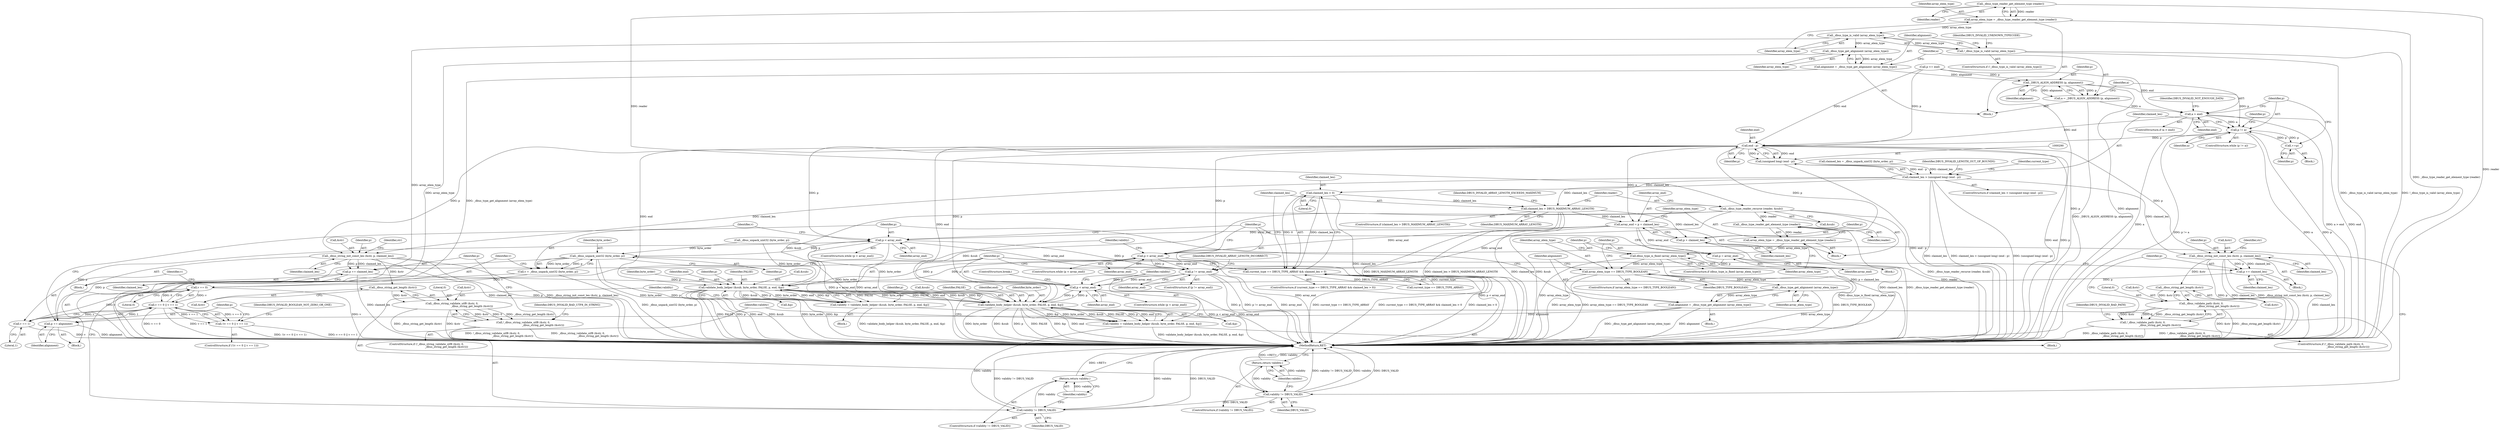 digraph "0_dbus_7d65a3a6ed8815e34a99c680ac3869fde49dbbd4@API" {
"1000248" [label="(Call,_dbus_type_reader_get_element_type (reader))"];
"1000246" [label="(Call,array_elem_type = _dbus_type_reader_get_element_type (reader))"];
"1000252" [label="(Call,_dbus_type_is_valid (array_elem_type))"];
"1000251" [label="(Call,!_dbus_type_is_valid (array_elem_type))"];
"1000259" [label="(Call,_dbus_type_get_alignment (array_elem_type))"];
"1000257" [label="(Call,alignment = _dbus_type_get_alignment (array_elem_type))"];
"1000263" [label="(Call,_DBUS_ALIGN_ADDRESS (p, alignment))"];
"1000261" [label="(Call,a = _DBUS_ALIGN_ADDRESS (p, alignment))"];
"1000267" [label="(Call,a > end)"];
"1000273" [label="(Call,p != a)"];
"1000284" [label="(Call,++p)"];
"1000291" [label="(Call,end - p)"];
"1000289" [label="(Call,(unsigned long) (end - p))"];
"1000287" [label="(Call,claimed_len > (unsigned long) (end - p))"];
"1000302" [label="(Call,_dbus_string_init_const_len (&str, p, claimed_len))"];
"1000313" [label="(Call,_dbus_string_get_length (&str))"];
"1000309" [label="(Call,_dbus_validate_path (&str, 0,\n                                          _dbus_string_get_length (&str)))"];
"1000308" [label="(Call,!_dbus_validate_path (&str, 0,\n                                          _dbus_string_get_length (&str)))"];
"1000318" [label="(Call,p += claimed_len)"];
"1000455" [label="(Call,p < array_end)"];
"1000461" [label="(Call,validate_body_helper (&sub, byte_order, FALSE, p, end, &p))"];
"1000459" [label="(Call,validity = validate_body_helper (&sub, byte_order, FALSE, p, end, &p))"];
"1000471" [label="(Call,validity != DBUS_VALID)"];
"1000474" [label="(Return,return validity;)"];
"1000328" [label="(Call,_dbus_string_init_const_len (&str, p, claimed_len))"];
"1000339" [label="(Call,_dbus_string_get_length (&str))"];
"1000335" [label="(Call,_dbus_string_validate_utf8 (&str, 0,\n                                                 _dbus_string_get_length (&str)))"];
"1000334" [label="(Call,!_dbus_string_validate_utf8 (&str, 0,\n                                                 _dbus_string_get_length (&str)))"];
"1000344" [label="(Call,p += claimed_len)"];
"1000353" [label="(Call,claimed_len > 0)"];
"1000349" [label="(Call,current_type == DBUS_TYPE_ARRAY && claimed_len > 0)"];
"1000362" [label="(Call,claimed_len > DBUS_MAXIMUM_ARRAY_LENGTH)"];
"1000371" [label="(Call,array_end = p + claimed_len)"];
"1000395" [label="(Call,p < array_end)"];
"1000401" [label="(Call,_dbus_unpack_uint32 (byte_order, p))"];
"1000399" [label="(Call,v = _dbus_unpack_uint32 (byte_order, p))"];
"1000407" [label="(Call,v == 0)"];
"1000406" [label="(Call,v == 0 || v == 1)"];
"1000405" [label="(Call,!(v == 0 || v == 1))"];
"1000410" [label="(Call,v == 1)"];
"1000415" [label="(Call,p += alignment)"];
"1000448" [label="(Call,p != array_end)"];
"1000420" [label="(Call,p = array_end)"];
"1000426" [label="(Call,p < array_end)"];
"1000432" [label="(Call,validate_body_helper (&sub, byte_order, FALSE, p, end, &p))"];
"1000430" [label="(Call,validity = validate_body_helper (&sub, byte_order, FALSE, p, end, &p))"];
"1000442" [label="(Call,validity != DBUS_VALID)"];
"1000445" [label="(Return,return validity;)"];
"1000373" [label="(Call,p + claimed_len)"];
"1000367" [label="(Call,_dbus_type_reader_recurse (reader, &sub))"];
"1000378" [label="(Call,_dbus_type_reader_get_element_type (reader))"];
"1000376" [label="(Call,array_elem_type = _dbus_type_reader_get_element_type (reader))"];
"1000381" [label="(Call,dbus_type_is_fixed (array_elem_type))"];
"1000385" [label="(Call,array_elem_type == DBUS_TYPE_BOOLEAN)"];
"1000392" [label="(Call,_dbus_type_get_alignment (array_elem_type))"];
"1000390" [label="(Call,alignment = _dbus_type_get_alignment (array_elem_type))"];
"1000449" [label="(Identifier,p)"];
"1000350" [label="(Call,current_type == DBUS_TYPE_ARRAY)"];
"1000416" [label="(Identifier,p)"];
"1000295" [label="(Identifier,DBUS_INVALID_LENGTH_OUT_OF_BOUNDS)"];
"1000305" [label="(Identifier,p)"];
"1000441" [label="(ControlStructure,if (validity != DBUS_VALID))"];
"1000454" [label="(ControlStructure,while (p < array_end))"];
"1000407" [label="(Call,v == 0)"];
"1000362" [label="(Call,claimed_len > DBUS_MAXIMUM_ARRAY_LENGTH)"];
"1000419" [label="(Block,)"];
"1000466" [label="(Identifier,p)"];
"1000247" [label="(Identifier,array_elem_type)"];
"1000246" [label="(Call,array_elem_type = _dbus_type_reader_get_element_type (reader))"];
"1000253" [label="(Identifier,array_elem_type)"];
"1000276" [label="(Block,)"];
"1000431" [label="(Identifier,validity)"];
"1000368" [label="(Identifier,reader)"];
"1000274" [label="(Identifier,p)"];
"1000458" [label="(Block,)"];
"1000256" [label="(Identifier,DBUS_INVALID_UNKNOWN_TYPECODE)"];
"1000312" [label="(Literal,0)"];
"1000427" [label="(Identifier,p)"];
"1000374" [label="(Identifier,p)"];
"1000308" [label="(Call,!_dbus_validate_path (&str, 0,\n                                          _dbus_string_get_length (&str)))"];
"1000382" [label="(Identifier,array_elem_type)"];
"1000273" [label="(Call,p != a)"];
"1000414" [label="(Identifier,DBUS_INVALID_BOOLEAN_NOT_ZERO_OR_ONE)"];
"1000473" [label="(Identifier,DBUS_VALID)"];
"1000372" [label="(Identifier,array_end)"];
"1000415" [label="(Call,p += alignment)"];
"1000753" [label="(MethodReturn,RET)"];
"1000269" [label="(Identifier,end)"];
"1000361" [label="(ControlStructure,if (claimed_len > DBUS_MAXIMUM_ARRAY_LENGTH))"];
"1000376" [label="(Call,array_elem_type = _dbus_type_reader_get_element_type (reader))"];
"1000421" [label="(Identifier,p)"];
"1000392" [label="(Call,_dbus_type_get_alignment (array_elem_type))"];
"1000403" [label="(Identifier,p)"];
"1000336" [label="(Call,&str)"];
"1000387" [label="(Identifier,DBUS_TYPE_BOOLEAN)"];
"1000288" [label="(Identifier,claimed_len)"];
"1000402" [label="(Identifier,byte_order)"];
"1000343" [label="(Identifier,DBUS_INVALID_BAD_UTF8_IN_STRING)"];
"1000462" [label="(Call,&sub)"];
"1000393" [label="(Identifier,array_elem_type)"];
"1000261" [label="(Call,a = _DBUS_ALIGN_ADDRESS (p, alignment))"];
"1000326" [label="(Block,)"];
"1000410" [label="(Call,v == 1)"];
"1000331" [label="(Identifier,p)"];
"1000442" [label="(Call,validity != DBUS_VALID)"];
"1000333" [label="(ControlStructure,if (!_dbus_string_validate_utf8 (&str, 0,\n                                                 _dbus_string_get_length (&str))))"];
"1000412" [label="(Literal,1)"];
"1000444" [label="(Identifier,DBUS_VALID)"];
"1000275" [label="(Identifier,a)"];
"1000379" [label="(Identifier,reader)"];
"1000334" [label="(Call,!_dbus_string_validate_utf8 (&str, 0,\n                                                 _dbus_string_get_length (&str)))"];
"1000298" [label="(Identifier,current_type)"];
"1000364" [label="(Identifier,DBUS_MAXIMUM_ARRAY_LENGTH)"];
"1000309" [label="(Call,_dbus_validate_path (&str, 0,\n                                          _dbus_string_get_length (&str)))"];
"1000300" [label="(Block,)"];
"1000345" [label="(Identifier,p)"];
"1000420" [label="(Call,p = array_end)"];
"1000267" [label="(Call,a > end)"];
"1000430" [label="(Call,validity = validate_body_helper (&sub, byte_order, FALSE, p, end, &p))"];
"1000391" [label="(Identifier,alignment)"];
"1000471" [label="(Call,validity != DBUS_VALID)"];
"1000280" [label="(Identifier,p)"];
"1000258" [label="(Identifier,alignment)"];
"1000465" [label="(Identifier,FALSE)"];
"1000398" [label="(Block,)"];
"1000461" [label="(Call,validate_body_helper (&sub, byte_order, FALSE, p, end, &p))"];
"1000317" [label="(Identifier,DBUS_INVALID_BAD_PATH)"];
"1000340" [label="(Call,&str)"];
"1000390" [label="(Call,alignment = _dbus_type_get_alignment (array_elem_type))"];
"1000385" [label="(Call,array_elem_type == DBUS_TYPE_BOOLEAN)"];
"1000284" [label="(Call,++p)"];
"1000373" [label="(Call,p + claimed_len)"];
"1000399" [label="(Call,v = _dbus_unpack_uint32 (byte_order, p))"];
"1000337" [label="(Identifier,str)"];
"1000250" [label="(ControlStructure,if (!_dbus_type_is_valid (array_elem_type)))"];
"1000265" [label="(Identifier,alignment)"];
"1000432" [label="(Call,validate_body_helper (&sub, byte_order, FALSE, p, end, &p))"];
"1000332" [label="(Identifier,claimed_len)"];
"1000446" [label="(Identifier,validity)"];
"1000452" [label="(Identifier,DBUS_INVALID_ARRAY_LENGTH_INCORRECT)"];
"1000381" [label="(Call,dbus_type_is_fixed (array_elem_type))"];
"1000314" [label="(Call,&str)"];
"1000460" [label="(Identifier,validity)"];
"1000386" [label="(Identifier,array_elem_type)"];
"1000230" [label="(Call,_dbus_unpack_uint32 (byte_order, p))"];
"1000425" [label="(ControlStructure,while (p < array_end))"];
"1000475" [label="(Identifier,validity)"];
"1000263" [label="(Call,_DBUS_ALIGN_ADDRESS (p, alignment))"];
"1000406" [label="(Call,v == 0 || v == 1)"];
"1000404" [label="(ControlStructure,if (!(v == 0 || v == 1)))"];
"1000307" [label="(ControlStructure,if (!_dbus_validate_path (&str, 0,\n                                          _dbus_string_get_length (&str))))"];
"1000384" [label="(ControlStructure,if (array_elem_type == DBUS_TYPE_BOOLEAN))"];
"1000371" [label="(Call,array_end = p + claimed_len)"];
"1000251" [label="(Call,!_dbus_type_is_valid (array_elem_type))"];
"1000303" [label="(Call,&str)"];
"1000375" [label="(Identifier,claimed_len)"];
"1000401" [label="(Call,_dbus_unpack_uint32 (byte_order, p))"];
"1000426" [label="(Call,p < array_end)"];
"1000244" [label="(Block,)"];
"1000405" [label="(Call,!(v == 0 || v == 1))"];
"1000285" [label="(Identifier,p)"];
"1000380" [label="(ControlStructure,if (dbus_type_is_fixed (array_elem_type)))"];
"1000476" [label="(ControlStructure,break;)"];
"1000377" [label="(Identifier,array_elem_type)"];
"1000260" [label="(Identifier,array_elem_type)"];
"1000248" [label="(Call,_dbus_type_reader_get_element_type (reader))"];
"1000346" [label="(Identifier,claimed_len)"];
"1000271" [label="(Identifier,DBUS_INVALID_NOT_ENOUGH_DATA)"];
"1000378" [label="(Call,_dbus_type_reader_get_element_type (reader))"];
"1000474" [label="(Return,return validity;)"];
"1000411" [label="(Identifier,v)"];
"1000468" [label="(Call,&p)"];
"1000313" [label="(Call,_dbus_string_get_length (&str))"];
"1000292" [label="(Identifier,end)"];
"1000287" [label="(Call,claimed_len > (unsigned long) (end - p))"];
"1000436" [label="(Identifier,FALSE)"];
"1000433" [label="(Call,&sub)"];
"1000438" [label="(Identifier,end)"];
"1000349" [label="(Call,current_type == DBUS_TYPE_ARRAY && claimed_len > 0)"];
"1000335" [label="(Call,_dbus_string_validate_utf8 (&str, 0,\n                                                 _dbus_string_get_length (&str)))"];
"1000344" [label="(Call,p += claimed_len)"];
"1000472" [label="(Identifier,validity)"];
"1000328" [label="(Call,_dbus_string_init_const_len (&str, p, claimed_len))"];
"1000400" [label="(Identifier,v)"];
"1000339" [label="(Call,_dbus_string_get_length (&str))"];
"1000272" [label="(ControlStructure,while (p != a))"];
"1000467" [label="(Identifier,end)"];
"1000456" [label="(Identifier,p)"];
"1000445" [label="(Return,return validity;)"];
"1000237" [label="(Call,p <= end)"];
"1000293" [label="(Identifier,p)"];
"1000394" [label="(ControlStructure,while (p < array_end))"];
"1000457" [label="(Identifier,array_end)"];
"1000338" [label="(Literal,0)"];
"1000395" [label="(Call,p < array_end)"];
"1000356" [label="(Block,)"];
"1000408" [label="(Identifier,v)"];
"1000249" [label="(Identifier,reader)"];
"1000450" [label="(Identifier,array_end)"];
"1000266" [label="(ControlStructure,if (a > end))"];
"1000289" [label="(Call,(unsigned long) (end - p))"];
"1000409" [label="(Literal,0)"];
"1000437" [label="(Identifier,p)"];
"1000353" [label="(Call,claimed_len > 0)"];
"1000318" [label="(Call,p += claimed_len)"];
"1000367" [label="(Call,_dbus_type_reader_recurse (reader, &sub))"];
"1000228" [label="(Call,claimed_len = _dbus_unpack_uint32 (byte_order, p))"];
"1000428" [label="(Identifier,array_end)"];
"1000319" [label="(Identifier,p)"];
"1000417" [label="(Identifier,alignment)"];
"1000355" [label="(Literal,0)"];
"1000311" [label="(Identifier,str)"];
"1000363" [label="(Identifier,claimed_len)"];
"1000447" [label="(ControlStructure,if (p != array_end))"];
"1000448" [label="(Call,p != array_end)"];
"1000369" [label="(Call,&sub)"];
"1000257" [label="(Call,alignment = _dbus_type_get_alignment (array_elem_type))"];
"1000310" [label="(Call,&str)"];
"1000302" [label="(Call,_dbus_string_init_const_len (&str, p, claimed_len))"];
"1000262" [label="(Identifier,a)"];
"1000464" [label="(Identifier,byte_order)"];
"1000470" [label="(ControlStructure,if (validity != DBUS_VALID))"];
"1000397" [label="(Identifier,array_end)"];
"1000435" [label="(Identifier,byte_order)"];
"1000455" [label="(Call,p < array_end)"];
"1000388" [label="(Block,)"];
"1000429" [label="(Block,)"];
"1000396" [label="(Identifier,p)"];
"1000264" [label="(Identifier,p)"];
"1000291" [label="(Call,end - p)"];
"1000286" [label="(ControlStructure,if (claimed_len > (unsigned long) (end - p)))"];
"1000348" [label="(ControlStructure,if (current_type == DBUS_TYPE_ARRAY && claimed_len > 0))"];
"1000259" [label="(Call,_dbus_type_get_alignment (array_elem_type))"];
"1000306" [label="(Identifier,claimed_len)"];
"1000443" [label="(Identifier,validity)"];
"1000329" [label="(Call,&str)"];
"1000320" [label="(Identifier,claimed_len)"];
"1000268" [label="(Identifier,a)"];
"1000354" [label="(Identifier,claimed_len)"];
"1000422" [label="(Identifier,array_end)"];
"1000439" [label="(Call,&p)"];
"1000252" [label="(Call,_dbus_type_is_valid (array_elem_type))"];
"1000459" [label="(Call,validity = validate_body_helper (&sub, byte_order, FALSE, p, end, &p))"];
"1000366" [label="(Identifier,DBUS_INVALID_ARRAY_LENGTH_EXCEEDS_MAXIMUM)"];
"1000248" -> "1000246"  [label="AST: "];
"1000248" -> "1000249"  [label="CFG: "];
"1000249" -> "1000248"  [label="AST: "];
"1000246" -> "1000248"  [label="CFG: "];
"1000248" -> "1000753"  [label="DDG: reader"];
"1000248" -> "1000246"  [label="DDG: reader"];
"1000248" -> "1000367"  [label="DDG: reader"];
"1000246" -> "1000244"  [label="AST: "];
"1000247" -> "1000246"  [label="AST: "];
"1000253" -> "1000246"  [label="CFG: "];
"1000246" -> "1000753"  [label="DDG: _dbus_type_reader_get_element_type (reader)"];
"1000246" -> "1000252"  [label="DDG: array_elem_type"];
"1000252" -> "1000251"  [label="AST: "];
"1000252" -> "1000253"  [label="CFG: "];
"1000253" -> "1000252"  [label="AST: "];
"1000251" -> "1000252"  [label="CFG: "];
"1000252" -> "1000753"  [label="DDG: array_elem_type"];
"1000252" -> "1000251"  [label="DDG: array_elem_type"];
"1000252" -> "1000259"  [label="DDG: array_elem_type"];
"1000251" -> "1000250"  [label="AST: "];
"1000256" -> "1000251"  [label="CFG: "];
"1000258" -> "1000251"  [label="CFG: "];
"1000251" -> "1000753"  [label="DDG: !_dbus_type_is_valid (array_elem_type)"];
"1000251" -> "1000753"  [label="DDG: _dbus_type_is_valid (array_elem_type)"];
"1000259" -> "1000257"  [label="AST: "];
"1000259" -> "1000260"  [label="CFG: "];
"1000260" -> "1000259"  [label="AST: "];
"1000257" -> "1000259"  [label="CFG: "];
"1000259" -> "1000753"  [label="DDG: array_elem_type"];
"1000259" -> "1000257"  [label="DDG: array_elem_type"];
"1000257" -> "1000244"  [label="AST: "];
"1000258" -> "1000257"  [label="AST: "];
"1000262" -> "1000257"  [label="CFG: "];
"1000257" -> "1000753"  [label="DDG: _dbus_type_get_alignment (array_elem_type)"];
"1000257" -> "1000263"  [label="DDG: alignment"];
"1000263" -> "1000261"  [label="AST: "];
"1000263" -> "1000265"  [label="CFG: "];
"1000264" -> "1000263"  [label="AST: "];
"1000265" -> "1000263"  [label="AST: "];
"1000261" -> "1000263"  [label="CFG: "];
"1000263" -> "1000753"  [label="DDG: alignment"];
"1000263" -> "1000753"  [label="DDG: p"];
"1000263" -> "1000261"  [label="DDG: p"];
"1000263" -> "1000261"  [label="DDG: alignment"];
"1000237" -> "1000263"  [label="DDG: p"];
"1000263" -> "1000273"  [label="DDG: p"];
"1000261" -> "1000244"  [label="AST: "];
"1000262" -> "1000261"  [label="AST: "];
"1000268" -> "1000261"  [label="CFG: "];
"1000261" -> "1000753"  [label="DDG: _DBUS_ALIGN_ADDRESS (p, alignment)"];
"1000261" -> "1000267"  [label="DDG: a"];
"1000267" -> "1000266"  [label="AST: "];
"1000267" -> "1000269"  [label="CFG: "];
"1000268" -> "1000267"  [label="AST: "];
"1000269" -> "1000267"  [label="AST: "];
"1000271" -> "1000267"  [label="CFG: "];
"1000274" -> "1000267"  [label="CFG: "];
"1000267" -> "1000753"  [label="DDG: end"];
"1000267" -> "1000753"  [label="DDG: a > end"];
"1000267" -> "1000753"  [label="DDG: a"];
"1000237" -> "1000267"  [label="DDG: end"];
"1000267" -> "1000273"  [label="DDG: a"];
"1000267" -> "1000291"  [label="DDG: end"];
"1000273" -> "1000272"  [label="AST: "];
"1000273" -> "1000275"  [label="CFG: "];
"1000274" -> "1000273"  [label="AST: "];
"1000275" -> "1000273"  [label="AST: "];
"1000280" -> "1000273"  [label="CFG: "];
"1000288" -> "1000273"  [label="CFG: "];
"1000273" -> "1000753"  [label="DDG: a"];
"1000273" -> "1000753"  [label="DDG: p"];
"1000273" -> "1000753"  [label="DDG: p != a"];
"1000284" -> "1000273"  [label="DDG: p"];
"1000273" -> "1000284"  [label="DDG: p"];
"1000273" -> "1000291"  [label="DDG: p"];
"1000284" -> "1000276"  [label="AST: "];
"1000284" -> "1000285"  [label="CFG: "];
"1000285" -> "1000284"  [label="AST: "];
"1000274" -> "1000284"  [label="CFG: "];
"1000291" -> "1000289"  [label="AST: "];
"1000291" -> "1000293"  [label="CFG: "];
"1000292" -> "1000291"  [label="AST: "];
"1000293" -> "1000291"  [label="AST: "];
"1000289" -> "1000291"  [label="CFG: "];
"1000291" -> "1000753"  [label="DDG: end"];
"1000291" -> "1000753"  [label="DDG: p"];
"1000291" -> "1000289"  [label="DDG: end"];
"1000291" -> "1000289"  [label="DDG: p"];
"1000237" -> "1000291"  [label="DDG: end"];
"1000237" -> "1000291"  [label="DDG: p"];
"1000291" -> "1000302"  [label="DDG: p"];
"1000291" -> "1000328"  [label="DDG: p"];
"1000291" -> "1000371"  [label="DDG: p"];
"1000291" -> "1000373"  [label="DDG: p"];
"1000291" -> "1000395"  [label="DDG: p"];
"1000291" -> "1000426"  [label="DDG: p"];
"1000291" -> "1000432"  [label="DDG: end"];
"1000291" -> "1000455"  [label="DDG: p"];
"1000291" -> "1000461"  [label="DDG: end"];
"1000289" -> "1000287"  [label="AST: "];
"1000290" -> "1000289"  [label="AST: "];
"1000287" -> "1000289"  [label="CFG: "];
"1000289" -> "1000753"  [label="DDG: end - p"];
"1000289" -> "1000287"  [label="DDG: end - p"];
"1000287" -> "1000286"  [label="AST: "];
"1000288" -> "1000287"  [label="AST: "];
"1000295" -> "1000287"  [label="CFG: "];
"1000298" -> "1000287"  [label="CFG: "];
"1000287" -> "1000753"  [label="DDG: claimed_len > (unsigned long) (end - p)"];
"1000287" -> "1000753"  [label="DDG: (unsigned long) (end - p)"];
"1000287" -> "1000753"  [label="DDG: claimed_len"];
"1000228" -> "1000287"  [label="DDG: claimed_len"];
"1000287" -> "1000302"  [label="DDG: claimed_len"];
"1000287" -> "1000328"  [label="DDG: claimed_len"];
"1000287" -> "1000353"  [label="DDG: claimed_len"];
"1000287" -> "1000362"  [label="DDG: claimed_len"];
"1000302" -> "1000300"  [label="AST: "];
"1000302" -> "1000306"  [label="CFG: "];
"1000303" -> "1000302"  [label="AST: "];
"1000305" -> "1000302"  [label="AST: "];
"1000306" -> "1000302"  [label="AST: "];
"1000311" -> "1000302"  [label="CFG: "];
"1000302" -> "1000753"  [label="DDG: p"];
"1000302" -> "1000753"  [label="DDG: claimed_len"];
"1000302" -> "1000753"  [label="DDG: _dbus_string_init_const_len (&str, p, claimed_len)"];
"1000302" -> "1000313"  [label="DDG: &str"];
"1000302" -> "1000318"  [label="DDG: claimed_len"];
"1000302" -> "1000318"  [label="DDG: p"];
"1000313" -> "1000309"  [label="AST: "];
"1000313" -> "1000314"  [label="CFG: "];
"1000314" -> "1000313"  [label="AST: "];
"1000309" -> "1000313"  [label="CFG: "];
"1000313" -> "1000309"  [label="DDG: &str"];
"1000309" -> "1000308"  [label="AST: "];
"1000310" -> "1000309"  [label="AST: "];
"1000312" -> "1000309"  [label="AST: "];
"1000308" -> "1000309"  [label="CFG: "];
"1000309" -> "1000753"  [label="DDG: &str"];
"1000309" -> "1000753"  [label="DDG: _dbus_string_get_length (&str)"];
"1000309" -> "1000308"  [label="DDG: &str"];
"1000309" -> "1000308"  [label="DDG: 0"];
"1000309" -> "1000308"  [label="DDG: _dbus_string_get_length (&str)"];
"1000308" -> "1000307"  [label="AST: "];
"1000317" -> "1000308"  [label="CFG: "];
"1000319" -> "1000308"  [label="CFG: "];
"1000308" -> "1000753"  [label="DDG: _dbus_validate_path (&str, 0,\n                                          _dbus_string_get_length (&str))"];
"1000308" -> "1000753"  [label="DDG: !_dbus_validate_path (&str, 0,\n                                          _dbus_string_get_length (&str))"];
"1000318" -> "1000300"  [label="AST: "];
"1000318" -> "1000320"  [label="CFG: "];
"1000319" -> "1000318"  [label="AST: "];
"1000320" -> "1000318"  [label="AST: "];
"1000456" -> "1000318"  [label="CFG: "];
"1000318" -> "1000753"  [label="DDG: claimed_len"];
"1000318" -> "1000455"  [label="DDG: p"];
"1000455" -> "1000454"  [label="AST: "];
"1000455" -> "1000457"  [label="CFG: "];
"1000456" -> "1000455"  [label="AST: "];
"1000457" -> "1000455"  [label="AST: "];
"1000460" -> "1000455"  [label="CFG: "];
"1000476" -> "1000455"  [label="CFG: "];
"1000455" -> "1000753"  [label="DDG: p < array_end"];
"1000455" -> "1000753"  [label="DDG: array_end"];
"1000448" -> "1000455"  [label="DDG: p"];
"1000448" -> "1000455"  [label="DDG: array_end"];
"1000344" -> "1000455"  [label="DDG: p"];
"1000461" -> "1000455"  [label="DDG: p"];
"1000455" -> "1000461"  [label="DDG: p"];
"1000461" -> "1000459"  [label="AST: "];
"1000461" -> "1000468"  [label="CFG: "];
"1000462" -> "1000461"  [label="AST: "];
"1000464" -> "1000461"  [label="AST: "];
"1000465" -> "1000461"  [label="AST: "];
"1000466" -> "1000461"  [label="AST: "];
"1000467" -> "1000461"  [label="AST: "];
"1000468" -> "1000461"  [label="AST: "];
"1000459" -> "1000461"  [label="CFG: "];
"1000461" -> "1000753"  [label="DDG: FALSE"];
"1000461" -> "1000753"  [label="DDG: &p"];
"1000461" -> "1000753"  [label="DDG: end"];
"1000461" -> "1000753"  [label="DDG: byte_order"];
"1000461" -> "1000753"  [label="DDG: &sub"];
"1000461" -> "1000753"  [label="DDG: p"];
"1000461" -> "1000459"  [label="DDG: &p"];
"1000461" -> "1000459"  [label="DDG: byte_order"];
"1000461" -> "1000459"  [label="DDG: &sub"];
"1000461" -> "1000459"  [label="DDG: FALSE"];
"1000461" -> "1000459"  [label="DDG: p"];
"1000461" -> "1000459"  [label="DDG: end"];
"1000367" -> "1000461"  [label="DDG: &sub"];
"1000432" -> "1000461"  [label="DDG: &sub"];
"1000432" -> "1000461"  [label="DDG: &p"];
"1000432" -> "1000461"  [label="DDG: byte_order"];
"1000432" -> "1000461"  [label="DDG: FALSE"];
"1000432" -> "1000461"  [label="DDG: end"];
"1000401" -> "1000461"  [label="DDG: byte_order"];
"1000230" -> "1000461"  [label="DDG: byte_order"];
"1000459" -> "1000458"  [label="AST: "];
"1000460" -> "1000459"  [label="AST: "];
"1000472" -> "1000459"  [label="CFG: "];
"1000459" -> "1000753"  [label="DDG: validate_body_helper (&sub, byte_order, FALSE, p, end, &p)"];
"1000459" -> "1000471"  [label="DDG: validity"];
"1000471" -> "1000470"  [label="AST: "];
"1000471" -> "1000473"  [label="CFG: "];
"1000472" -> "1000471"  [label="AST: "];
"1000473" -> "1000471"  [label="AST: "];
"1000456" -> "1000471"  [label="CFG: "];
"1000475" -> "1000471"  [label="CFG: "];
"1000471" -> "1000753"  [label="DDG: validity"];
"1000471" -> "1000753"  [label="DDG: DBUS_VALID"];
"1000471" -> "1000753"  [label="DDG: validity != DBUS_VALID"];
"1000442" -> "1000471"  [label="DDG: DBUS_VALID"];
"1000471" -> "1000474"  [label="DDG: validity"];
"1000474" -> "1000470"  [label="AST: "];
"1000474" -> "1000475"  [label="CFG: "];
"1000475" -> "1000474"  [label="AST: "];
"1000753" -> "1000474"  [label="CFG: "];
"1000474" -> "1000753"  [label="DDG: <RET>"];
"1000475" -> "1000474"  [label="DDG: validity"];
"1000328" -> "1000326"  [label="AST: "];
"1000328" -> "1000332"  [label="CFG: "];
"1000329" -> "1000328"  [label="AST: "];
"1000331" -> "1000328"  [label="AST: "];
"1000332" -> "1000328"  [label="AST: "];
"1000337" -> "1000328"  [label="CFG: "];
"1000328" -> "1000753"  [label="DDG: p"];
"1000328" -> "1000753"  [label="DDG: claimed_len"];
"1000328" -> "1000753"  [label="DDG: _dbus_string_init_const_len (&str, p, claimed_len)"];
"1000328" -> "1000339"  [label="DDG: &str"];
"1000328" -> "1000344"  [label="DDG: claimed_len"];
"1000328" -> "1000344"  [label="DDG: p"];
"1000339" -> "1000335"  [label="AST: "];
"1000339" -> "1000340"  [label="CFG: "];
"1000340" -> "1000339"  [label="AST: "];
"1000335" -> "1000339"  [label="CFG: "];
"1000339" -> "1000335"  [label="DDG: &str"];
"1000335" -> "1000334"  [label="AST: "];
"1000336" -> "1000335"  [label="AST: "];
"1000338" -> "1000335"  [label="AST: "];
"1000334" -> "1000335"  [label="CFG: "];
"1000335" -> "1000753"  [label="DDG: _dbus_string_get_length (&str)"];
"1000335" -> "1000753"  [label="DDG: &str"];
"1000335" -> "1000334"  [label="DDG: &str"];
"1000335" -> "1000334"  [label="DDG: 0"];
"1000335" -> "1000334"  [label="DDG: _dbus_string_get_length (&str)"];
"1000334" -> "1000333"  [label="AST: "];
"1000343" -> "1000334"  [label="CFG: "];
"1000345" -> "1000334"  [label="CFG: "];
"1000334" -> "1000753"  [label="DDG: !_dbus_string_validate_utf8 (&str, 0,\n                                                 _dbus_string_get_length (&str))"];
"1000334" -> "1000753"  [label="DDG: _dbus_string_validate_utf8 (&str, 0,\n                                                 _dbus_string_get_length (&str))"];
"1000344" -> "1000326"  [label="AST: "];
"1000344" -> "1000346"  [label="CFG: "];
"1000345" -> "1000344"  [label="AST: "];
"1000346" -> "1000344"  [label="AST: "];
"1000456" -> "1000344"  [label="CFG: "];
"1000344" -> "1000753"  [label="DDG: claimed_len"];
"1000353" -> "1000349"  [label="AST: "];
"1000353" -> "1000355"  [label="CFG: "];
"1000354" -> "1000353"  [label="AST: "];
"1000355" -> "1000353"  [label="AST: "];
"1000349" -> "1000353"  [label="CFG: "];
"1000353" -> "1000753"  [label="DDG: claimed_len"];
"1000353" -> "1000349"  [label="DDG: claimed_len"];
"1000353" -> "1000349"  [label="DDG: 0"];
"1000353" -> "1000362"  [label="DDG: claimed_len"];
"1000349" -> "1000348"  [label="AST: "];
"1000349" -> "1000350"  [label="CFG: "];
"1000350" -> "1000349"  [label="AST: "];
"1000363" -> "1000349"  [label="CFG: "];
"1000456" -> "1000349"  [label="CFG: "];
"1000349" -> "1000753"  [label="DDG: current_type == DBUS_TYPE_ARRAY && claimed_len > 0"];
"1000349" -> "1000753"  [label="DDG: claimed_len > 0"];
"1000349" -> "1000753"  [label="DDG: current_type == DBUS_TYPE_ARRAY"];
"1000350" -> "1000349"  [label="DDG: current_type"];
"1000350" -> "1000349"  [label="DDG: DBUS_TYPE_ARRAY"];
"1000362" -> "1000361"  [label="AST: "];
"1000362" -> "1000364"  [label="CFG: "];
"1000363" -> "1000362"  [label="AST: "];
"1000364" -> "1000362"  [label="AST: "];
"1000366" -> "1000362"  [label="CFG: "];
"1000368" -> "1000362"  [label="CFG: "];
"1000362" -> "1000753"  [label="DDG: DBUS_MAXIMUM_ARRAY_LENGTH"];
"1000362" -> "1000753"  [label="DDG: claimed_len > DBUS_MAXIMUM_ARRAY_LENGTH"];
"1000362" -> "1000753"  [label="DDG: claimed_len"];
"1000362" -> "1000371"  [label="DDG: claimed_len"];
"1000362" -> "1000373"  [label="DDG: claimed_len"];
"1000371" -> "1000356"  [label="AST: "];
"1000371" -> "1000373"  [label="CFG: "];
"1000372" -> "1000371"  [label="AST: "];
"1000373" -> "1000371"  [label="AST: "];
"1000377" -> "1000371"  [label="CFG: "];
"1000371" -> "1000753"  [label="DDG: p + claimed_len"];
"1000371" -> "1000395"  [label="DDG: array_end"];
"1000371" -> "1000420"  [label="DDG: array_end"];
"1000371" -> "1000426"  [label="DDG: array_end"];
"1000371" -> "1000448"  [label="DDG: array_end"];
"1000395" -> "1000394"  [label="AST: "];
"1000395" -> "1000397"  [label="CFG: "];
"1000396" -> "1000395"  [label="AST: "];
"1000397" -> "1000395"  [label="AST: "];
"1000400" -> "1000395"  [label="CFG: "];
"1000449" -> "1000395"  [label="CFG: "];
"1000395" -> "1000753"  [label="DDG: array_end"];
"1000395" -> "1000753"  [label="DDG: p < array_end"];
"1000415" -> "1000395"  [label="DDG: p"];
"1000395" -> "1000401"  [label="DDG: p"];
"1000395" -> "1000448"  [label="DDG: p"];
"1000395" -> "1000448"  [label="DDG: array_end"];
"1000401" -> "1000399"  [label="AST: "];
"1000401" -> "1000403"  [label="CFG: "];
"1000402" -> "1000401"  [label="AST: "];
"1000403" -> "1000401"  [label="AST: "];
"1000399" -> "1000401"  [label="CFG: "];
"1000401" -> "1000753"  [label="DDG: byte_order"];
"1000401" -> "1000753"  [label="DDG: p"];
"1000401" -> "1000399"  [label="DDG: byte_order"];
"1000401" -> "1000399"  [label="DDG: p"];
"1000230" -> "1000401"  [label="DDG: byte_order"];
"1000401" -> "1000415"  [label="DDG: p"];
"1000399" -> "1000398"  [label="AST: "];
"1000400" -> "1000399"  [label="AST: "];
"1000408" -> "1000399"  [label="CFG: "];
"1000399" -> "1000753"  [label="DDG: _dbus_unpack_uint32 (byte_order, p)"];
"1000399" -> "1000407"  [label="DDG: v"];
"1000407" -> "1000406"  [label="AST: "];
"1000407" -> "1000409"  [label="CFG: "];
"1000408" -> "1000407"  [label="AST: "];
"1000409" -> "1000407"  [label="AST: "];
"1000411" -> "1000407"  [label="CFG: "];
"1000406" -> "1000407"  [label="CFG: "];
"1000407" -> "1000753"  [label="DDG: v"];
"1000407" -> "1000406"  [label="DDG: v"];
"1000407" -> "1000406"  [label="DDG: 0"];
"1000407" -> "1000410"  [label="DDG: v"];
"1000406" -> "1000405"  [label="AST: "];
"1000406" -> "1000410"  [label="CFG: "];
"1000410" -> "1000406"  [label="AST: "];
"1000405" -> "1000406"  [label="CFG: "];
"1000406" -> "1000753"  [label="DDG: v == 0"];
"1000406" -> "1000753"  [label="DDG: v == 1"];
"1000406" -> "1000405"  [label="DDG: v == 0"];
"1000406" -> "1000405"  [label="DDG: v == 1"];
"1000410" -> "1000406"  [label="DDG: v"];
"1000410" -> "1000406"  [label="DDG: 1"];
"1000405" -> "1000404"  [label="AST: "];
"1000414" -> "1000405"  [label="CFG: "];
"1000416" -> "1000405"  [label="CFG: "];
"1000405" -> "1000753"  [label="DDG: !(v == 0 || v == 1)"];
"1000405" -> "1000753"  [label="DDG: v == 0 || v == 1"];
"1000410" -> "1000412"  [label="CFG: "];
"1000411" -> "1000410"  [label="AST: "];
"1000412" -> "1000410"  [label="AST: "];
"1000410" -> "1000753"  [label="DDG: v"];
"1000415" -> "1000398"  [label="AST: "];
"1000415" -> "1000417"  [label="CFG: "];
"1000416" -> "1000415"  [label="AST: "];
"1000417" -> "1000415"  [label="AST: "];
"1000396" -> "1000415"  [label="CFG: "];
"1000415" -> "1000753"  [label="DDG: alignment"];
"1000390" -> "1000415"  [label="DDG: alignment"];
"1000448" -> "1000447"  [label="AST: "];
"1000448" -> "1000450"  [label="CFG: "];
"1000449" -> "1000448"  [label="AST: "];
"1000450" -> "1000448"  [label="AST: "];
"1000452" -> "1000448"  [label="CFG: "];
"1000456" -> "1000448"  [label="CFG: "];
"1000448" -> "1000753"  [label="DDG: array_end"];
"1000448" -> "1000753"  [label="DDG: p"];
"1000448" -> "1000753"  [label="DDG: p != array_end"];
"1000426" -> "1000448"  [label="DDG: p"];
"1000426" -> "1000448"  [label="DDG: array_end"];
"1000420" -> "1000448"  [label="DDG: p"];
"1000420" -> "1000419"  [label="AST: "];
"1000420" -> "1000422"  [label="CFG: "];
"1000421" -> "1000420"  [label="AST: "];
"1000422" -> "1000420"  [label="AST: "];
"1000449" -> "1000420"  [label="CFG: "];
"1000426" -> "1000425"  [label="AST: "];
"1000426" -> "1000428"  [label="CFG: "];
"1000427" -> "1000426"  [label="AST: "];
"1000428" -> "1000426"  [label="AST: "];
"1000431" -> "1000426"  [label="CFG: "];
"1000449" -> "1000426"  [label="CFG: "];
"1000426" -> "1000753"  [label="DDG: array_end"];
"1000426" -> "1000753"  [label="DDG: p < array_end"];
"1000432" -> "1000426"  [label="DDG: p"];
"1000426" -> "1000432"  [label="DDG: p"];
"1000432" -> "1000430"  [label="AST: "];
"1000432" -> "1000439"  [label="CFG: "];
"1000433" -> "1000432"  [label="AST: "];
"1000435" -> "1000432"  [label="AST: "];
"1000436" -> "1000432"  [label="AST: "];
"1000437" -> "1000432"  [label="AST: "];
"1000438" -> "1000432"  [label="AST: "];
"1000439" -> "1000432"  [label="AST: "];
"1000430" -> "1000432"  [label="CFG: "];
"1000432" -> "1000753"  [label="DDG: FALSE"];
"1000432" -> "1000753"  [label="DDG: p"];
"1000432" -> "1000753"  [label="DDG: end"];
"1000432" -> "1000753"  [label="DDG: &sub"];
"1000432" -> "1000753"  [label="DDG: byte_order"];
"1000432" -> "1000753"  [label="DDG: &p"];
"1000432" -> "1000430"  [label="DDG: FALSE"];
"1000432" -> "1000430"  [label="DDG: &sub"];
"1000432" -> "1000430"  [label="DDG: p"];
"1000432" -> "1000430"  [label="DDG: byte_order"];
"1000432" -> "1000430"  [label="DDG: end"];
"1000432" -> "1000430"  [label="DDG: &p"];
"1000367" -> "1000432"  [label="DDG: &sub"];
"1000230" -> "1000432"  [label="DDG: byte_order"];
"1000430" -> "1000429"  [label="AST: "];
"1000431" -> "1000430"  [label="AST: "];
"1000443" -> "1000430"  [label="CFG: "];
"1000430" -> "1000753"  [label="DDG: validate_body_helper (&sub, byte_order, FALSE, p, end, &p)"];
"1000430" -> "1000442"  [label="DDG: validity"];
"1000442" -> "1000441"  [label="AST: "];
"1000442" -> "1000444"  [label="CFG: "];
"1000443" -> "1000442"  [label="AST: "];
"1000444" -> "1000442"  [label="AST: "];
"1000427" -> "1000442"  [label="CFG: "];
"1000446" -> "1000442"  [label="CFG: "];
"1000442" -> "1000753"  [label="DDG: validity != DBUS_VALID"];
"1000442" -> "1000753"  [label="DDG: validity"];
"1000442" -> "1000753"  [label="DDG: DBUS_VALID"];
"1000442" -> "1000445"  [label="DDG: validity"];
"1000445" -> "1000441"  [label="AST: "];
"1000445" -> "1000446"  [label="CFG: "];
"1000446" -> "1000445"  [label="AST: "];
"1000753" -> "1000445"  [label="CFG: "];
"1000445" -> "1000753"  [label="DDG: <RET>"];
"1000446" -> "1000445"  [label="DDG: validity"];
"1000373" -> "1000375"  [label="CFG: "];
"1000374" -> "1000373"  [label="AST: "];
"1000375" -> "1000373"  [label="AST: "];
"1000373" -> "1000753"  [label="DDG: claimed_len"];
"1000367" -> "1000356"  [label="AST: "];
"1000367" -> "1000369"  [label="CFG: "];
"1000368" -> "1000367"  [label="AST: "];
"1000369" -> "1000367"  [label="AST: "];
"1000372" -> "1000367"  [label="CFG: "];
"1000367" -> "1000753"  [label="DDG: &sub"];
"1000367" -> "1000753"  [label="DDG: _dbus_type_reader_recurse (reader, &sub)"];
"1000367" -> "1000378"  [label="DDG: reader"];
"1000378" -> "1000376"  [label="AST: "];
"1000378" -> "1000379"  [label="CFG: "];
"1000379" -> "1000378"  [label="AST: "];
"1000376" -> "1000378"  [label="CFG: "];
"1000378" -> "1000753"  [label="DDG: reader"];
"1000378" -> "1000376"  [label="DDG: reader"];
"1000376" -> "1000356"  [label="AST: "];
"1000377" -> "1000376"  [label="AST: "];
"1000382" -> "1000376"  [label="CFG: "];
"1000376" -> "1000753"  [label="DDG: _dbus_type_reader_get_element_type (reader)"];
"1000376" -> "1000381"  [label="DDG: array_elem_type"];
"1000381" -> "1000380"  [label="AST: "];
"1000381" -> "1000382"  [label="CFG: "];
"1000382" -> "1000381"  [label="AST: "];
"1000386" -> "1000381"  [label="CFG: "];
"1000427" -> "1000381"  [label="CFG: "];
"1000381" -> "1000753"  [label="DDG: array_elem_type"];
"1000381" -> "1000753"  [label="DDG: dbus_type_is_fixed (array_elem_type)"];
"1000381" -> "1000385"  [label="DDG: array_elem_type"];
"1000385" -> "1000384"  [label="AST: "];
"1000385" -> "1000387"  [label="CFG: "];
"1000386" -> "1000385"  [label="AST: "];
"1000387" -> "1000385"  [label="AST: "];
"1000391" -> "1000385"  [label="CFG: "];
"1000421" -> "1000385"  [label="CFG: "];
"1000385" -> "1000753"  [label="DDG: DBUS_TYPE_BOOLEAN"];
"1000385" -> "1000753"  [label="DDG: array_elem_type"];
"1000385" -> "1000753"  [label="DDG: array_elem_type == DBUS_TYPE_BOOLEAN"];
"1000385" -> "1000392"  [label="DDG: array_elem_type"];
"1000392" -> "1000390"  [label="AST: "];
"1000392" -> "1000393"  [label="CFG: "];
"1000393" -> "1000392"  [label="AST: "];
"1000390" -> "1000392"  [label="CFG: "];
"1000392" -> "1000753"  [label="DDG: array_elem_type"];
"1000392" -> "1000390"  [label="DDG: array_elem_type"];
"1000390" -> "1000388"  [label="AST: "];
"1000391" -> "1000390"  [label="AST: "];
"1000396" -> "1000390"  [label="CFG: "];
"1000390" -> "1000753"  [label="DDG: _dbus_type_get_alignment (array_elem_type)"];
"1000390" -> "1000753"  [label="DDG: alignment"];
}
